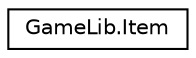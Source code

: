 digraph "Graphical Class Hierarchy"
{
 // LATEX_PDF_SIZE
  edge [fontname="Helvetica",fontsize="10",labelfontname="Helvetica",labelfontsize="10"];
  node [fontname="Helvetica",fontsize="10",shape=record];
  rankdir="LR";
  Node0 [label="GameLib.Item",height=0.2,width=0.4,color="black", fillcolor="white", style="filled",URL="$class_game_lib_1_1_item.html",tooltip=" "];
}
